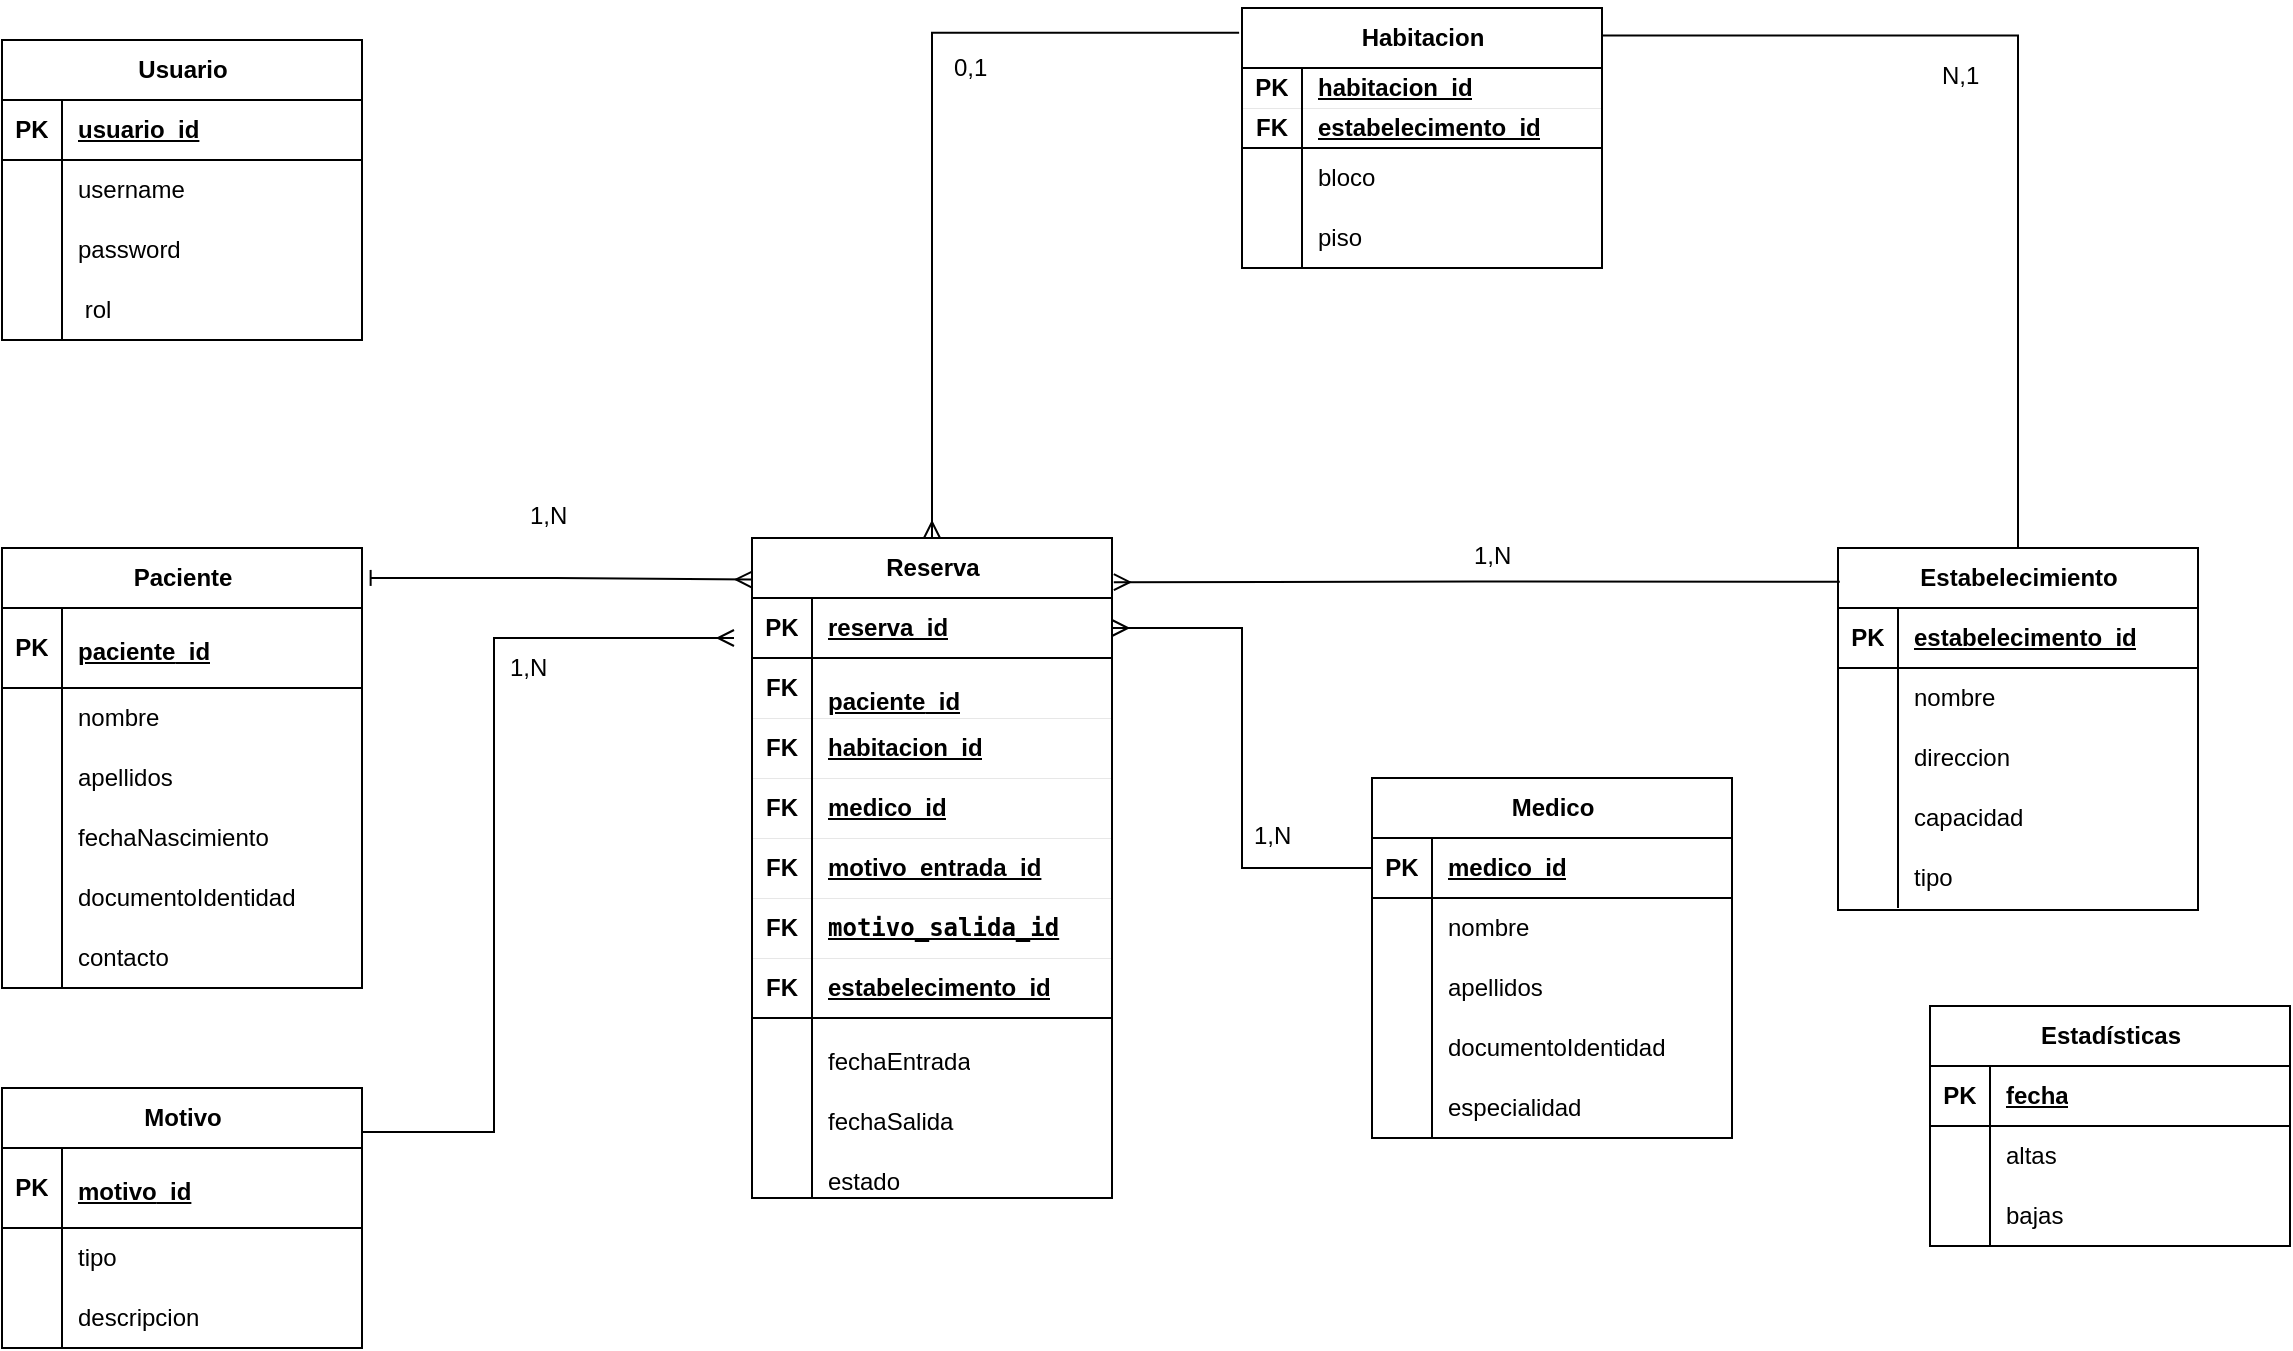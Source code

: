<mxfile version="27.0.1">
  <diagram name="Página-1" id="aZUBFfPT7s-NRO2NVilS">
    <mxGraphModel dx="1020" dy="522" grid="0" gridSize="10" guides="1" tooltips="1" connect="1" arrows="1" fold="1" page="1" pageScale="1" pageWidth="1654" pageHeight="1169" math="0" shadow="0">
      <root>
        <mxCell id="0" />
        <mxCell id="1" parent="0" />
        <mxCell id="MP7a48F4X6oU33VYazEc-1" value="Paciente" style="shape=table;startSize=30;container=1;collapsible=1;childLayout=tableLayout;fixedRows=1;rowLines=0;fontStyle=1;align=center;resizeLast=1;html=1;" parent="1" vertex="1">
          <mxGeometry x="90" y="500" width="180" height="220" as="geometry" />
        </mxCell>
        <mxCell id="MP7a48F4X6oU33VYazEc-2" value="" style="shape=tableRow;horizontal=0;startSize=0;swimlaneHead=0;swimlaneBody=0;fillColor=none;collapsible=0;dropTarget=0;points=[[0,0.5],[1,0.5]];portConstraint=eastwest;top=0;left=0;right=0;bottom=1;" parent="MP7a48F4X6oU33VYazEc-1" vertex="1">
          <mxGeometry y="30" width="180" height="40" as="geometry" />
        </mxCell>
        <mxCell id="MP7a48F4X6oU33VYazEc-3" value="PK" style="shape=partialRectangle;connectable=0;fillColor=none;top=0;left=0;bottom=0;right=0;fontStyle=1;overflow=hidden;whiteSpace=wrap;html=1;" parent="MP7a48F4X6oU33VYazEc-2" vertex="1">
          <mxGeometry width="30" height="40" as="geometry">
            <mxRectangle width="30" height="40" as="alternateBounds" />
          </mxGeometry>
        </mxCell>
        <mxCell id="MP7a48F4X6oU33VYazEc-4" value="&lt;p data-pm-slice=&quot;1 1 [&amp;quot;ordered_list&amp;quot;,{&amp;quot;spread&amp;quot;:false,&amp;quot;startingNumber&amp;quot;:2,&amp;quot;start&amp;quot;:2276,&amp;quot;end&amp;quot;:3010},&amp;quot;regular_list_item&amp;quot;,{&amp;quot;start&amp;quot;:2399,&amp;quot;end&amp;quot;:2668},&amp;quot;list&amp;quot;,{&amp;quot;spread&amp;quot;:false,&amp;quot;start&amp;quot;:2417,&amp;quot;end&amp;quot;:2668},&amp;quot;regular_list_item&amp;quot;,{&amp;quot;start&amp;quot;:2430,&amp;quot;end&amp;quot;:2458}]&quot;&gt;&lt;span style=&quot;text-align: center; text-wrap-mode: nowrap; background-color: transparent; color: light-dark(rgb(0, 0, 0), rgb(255, 255, 255));&quot;&gt;paciente&lt;/span&gt;_id&lt;/p&gt;" style="shape=partialRectangle;connectable=0;fillColor=none;top=0;left=0;bottom=0;right=0;align=left;spacingLeft=6;fontStyle=5;overflow=hidden;whiteSpace=wrap;html=1;strokeColor=inherit;" parent="MP7a48F4X6oU33VYazEc-2" vertex="1">
          <mxGeometry x="30" width="150" height="40" as="geometry">
            <mxRectangle width="150" height="40" as="alternateBounds" />
          </mxGeometry>
        </mxCell>
        <mxCell id="MP7a48F4X6oU33VYazEc-5" value="" style="shape=tableRow;horizontal=0;startSize=0;swimlaneHead=0;swimlaneBody=0;fillColor=none;collapsible=0;dropTarget=0;points=[[0,0.5],[1,0.5]];portConstraint=eastwest;top=0;left=0;right=0;bottom=0;" parent="MP7a48F4X6oU33VYazEc-1" vertex="1">
          <mxGeometry y="70" width="180" height="30" as="geometry" />
        </mxCell>
        <mxCell id="MP7a48F4X6oU33VYazEc-6" value="" style="shape=partialRectangle;connectable=0;fillColor=none;top=0;left=0;bottom=0;right=0;editable=1;overflow=hidden;whiteSpace=wrap;html=1;" parent="MP7a48F4X6oU33VYazEc-5" vertex="1">
          <mxGeometry width="30" height="30" as="geometry">
            <mxRectangle width="30" height="30" as="alternateBounds" />
          </mxGeometry>
        </mxCell>
        <mxCell id="MP7a48F4X6oU33VYazEc-7" value="nombre" style="shape=partialRectangle;connectable=0;fillColor=none;top=0;left=0;bottom=0;right=0;align=left;spacingLeft=6;overflow=hidden;whiteSpace=wrap;html=1;" parent="MP7a48F4X6oU33VYazEc-5" vertex="1">
          <mxGeometry x="30" width="150" height="30" as="geometry">
            <mxRectangle width="150" height="30" as="alternateBounds" />
          </mxGeometry>
        </mxCell>
        <mxCell id="MP7a48F4X6oU33VYazEc-8" value="" style="shape=tableRow;horizontal=0;startSize=0;swimlaneHead=0;swimlaneBody=0;fillColor=none;collapsible=0;dropTarget=0;points=[[0,0.5],[1,0.5]];portConstraint=eastwest;top=0;left=0;right=0;bottom=0;" parent="MP7a48F4X6oU33VYazEc-1" vertex="1">
          <mxGeometry y="100" width="180" height="30" as="geometry" />
        </mxCell>
        <mxCell id="MP7a48F4X6oU33VYazEc-9" value="" style="shape=partialRectangle;connectable=0;fillColor=none;top=0;left=0;bottom=0;right=0;editable=1;overflow=hidden;whiteSpace=wrap;html=1;" parent="MP7a48F4X6oU33VYazEc-8" vertex="1">
          <mxGeometry width="30" height="30" as="geometry">
            <mxRectangle width="30" height="30" as="alternateBounds" />
          </mxGeometry>
        </mxCell>
        <mxCell id="MP7a48F4X6oU33VYazEc-10" value="apellidos" style="shape=partialRectangle;connectable=0;fillColor=none;top=0;left=0;bottom=0;right=0;align=left;spacingLeft=6;overflow=hidden;whiteSpace=wrap;html=1;" parent="MP7a48F4X6oU33VYazEc-8" vertex="1">
          <mxGeometry x="30" width="150" height="30" as="geometry">
            <mxRectangle width="150" height="30" as="alternateBounds" />
          </mxGeometry>
        </mxCell>
        <mxCell id="MP7a48F4X6oU33VYazEc-11" value="" style="shape=tableRow;horizontal=0;startSize=0;swimlaneHead=0;swimlaneBody=0;fillColor=none;collapsible=0;dropTarget=0;points=[[0,0.5],[1,0.5]];portConstraint=eastwest;top=0;left=0;right=0;bottom=0;" parent="MP7a48F4X6oU33VYazEc-1" vertex="1">
          <mxGeometry y="130" width="180" height="30" as="geometry" />
        </mxCell>
        <mxCell id="MP7a48F4X6oU33VYazEc-12" value="" style="shape=partialRectangle;connectable=0;fillColor=none;top=0;left=0;bottom=0;right=0;editable=1;overflow=hidden;whiteSpace=wrap;html=1;" parent="MP7a48F4X6oU33VYazEc-11" vertex="1">
          <mxGeometry width="30" height="30" as="geometry">
            <mxRectangle width="30" height="30" as="alternateBounds" />
          </mxGeometry>
        </mxCell>
        <mxCell id="MP7a48F4X6oU33VYazEc-13" value="fechaNascimiento" style="shape=partialRectangle;connectable=0;fillColor=none;top=0;left=0;bottom=0;right=0;align=left;spacingLeft=6;overflow=hidden;whiteSpace=wrap;html=1;" parent="MP7a48F4X6oU33VYazEc-11" vertex="1">
          <mxGeometry x="30" width="150" height="30" as="geometry">
            <mxRectangle width="150" height="30" as="alternateBounds" />
          </mxGeometry>
        </mxCell>
        <mxCell id="3QpeZsuJWysEDV7Z2k0R-59" value="" style="shape=tableRow;horizontal=0;startSize=0;swimlaneHead=0;swimlaneBody=0;fillColor=none;collapsible=0;dropTarget=0;points=[[0,0.5],[1,0.5]];portConstraint=eastwest;top=0;left=0;right=0;bottom=0;" parent="MP7a48F4X6oU33VYazEc-1" vertex="1">
          <mxGeometry y="160" width="180" height="30" as="geometry" />
        </mxCell>
        <mxCell id="3QpeZsuJWysEDV7Z2k0R-60" value="" style="shape=partialRectangle;connectable=0;fillColor=none;top=0;left=0;bottom=0;right=0;editable=1;overflow=hidden;whiteSpace=wrap;html=1;" parent="3QpeZsuJWysEDV7Z2k0R-59" vertex="1">
          <mxGeometry width="30" height="30" as="geometry">
            <mxRectangle width="30" height="30" as="alternateBounds" />
          </mxGeometry>
        </mxCell>
        <mxCell id="3QpeZsuJWysEDV7Z2k0R-61" value="documentoIdentidad" style="shape=partialRectangle;connectable=0;fillColor=none;top=0;left=0;bottom=0;right=0;align=left;spacingLeft=6;overflow=hidden;whiteSpace=wrap;html=1;" parent="3QpeZsuJWysEDV7Z2k0R-59" vertex="1">
          <mxGeometry x="30" width="150" height="30" as="geometry">
            <mxRectangle width="150" height="30" as="alternateBounds" />
          </mxGeometry>
        </mxCell>
        <mxCell id="3QpeZsuJWysEDV7Z2k0R-62" value="" style="shape=tableRow;horizontal=0;startSize=0;swimlaneHead=0;swimlaneBody=0;fillColor=none;collapsible=0;dropTarget=0;points=[[0,0.5],[1,0.5]];portConstraint=eastwest;top=0;left=0;right=0;bottom=0;" parent="MP7a48F4X6oU33VYazEc-1" vertex="1">
          <mxGeometry y="190" width="180" height="30" as="geometry" />
        </mxCell>
        <mxCell id="3QpeZsuJWysEDV7Z2k0R-63" value="" style="shape=partialRectangle;connectable=0;fillColor=none;top=0;left=0;bottom=0;right=0;editable=1;overflow=hidden;whiteSpace=wrap;html=1;" parent="3QpeZsuJWysEDV7Z2k0R-62" vertex="1">
          <mxGeometry width="30" height="30" as="geometry">
            <mxRectangle width="30" height="30" as="alternateBounds" />
          </mxGeometry>
        </mxCell>
        <mxCell id="3QpeZsuJWysEDV7Z2k0R-64" value="contacto" style="shape=partialRectangle;connectable=0;fillColor=none;top=0;left=0;bottom=0;right=0;align=left;spacingLeft=6;overflow=hidden;whiteSpace=wrap;html=1;" parent="3QpeZsuJWysEDV7Z2k0R-62" vertex="1">
          <mxGeometry x="30" width="150" height="30" as="geometry">
            <mxRectangle width="150" height="30" as="alternateBounds" />
          </mxGeometry>
        </mxCell>
        <mxCell id="MP7a48F4X6oU33VYazEc-14" value="Estabelecimiento" style="shape=table;startSize=30;container=1;collapsible=1;childLayout=tableLayout;fixedRows=1;rowLines=0;fontStyle=1;align=center;resizeLast=1;html=1;" parent="1" vertex="1">
          <mxGeometry x="1008" y="500" width="180" height="181" as="geometry" />
        </mxCell>
        <mxCell id="MP7a48F4X6oU33VYazEc-15" value="" style="shape=tableRow;horizontal=0;startSize=0;swimlaneHead=0;swimlaneBody=0;fillColor=none;collapsible=0;dropTarget=0;points=[[0,0.5],[1,0.5]];portConstraint=eastwest;top=0;left=0;right=0;bottom=1;strokeColor=inherit;strokeWidth=1;" parent="MP7a48F4X6oU33VYazEc-14" vertex="1">
          <mxGeometry y="30" width="180" height="30" as="geometry" />
        </mxCell>
        <mxCell id="MP7a48F4X6oU33VYazEc-16" value="PK" style="shape=partialRectangle;connectable=0;fillColor=none;top=0;left=0;bottom=0;right=0;fontStyle=1;overflow=hidden;whiteSpace=wrap;html=1;" parent="MP7a48F4X6oU33VYazEc-15" vertex="1">
          <mxGeometry width="30" height="30" as="geometry">
            <mxRectangle width="30" height="30" as="alternateBounds" />
          </mxGeometry>
        </mxCell>
        <mxCell id="MP7a48F4X6oU33VYazEc-17" value="estabelecimento_id" style="shape=partialRectangle;connectable=0;fillColor=none;top=0;left=0;bottom=0;right=0;align=left;spacingLeft=6;fontStyle=5;overflow=hidden;whiteSpace=wrap;html=1;" parent="MP7a48F4X6oU33VYazEc-15" vertex="1">
          <mxGeometry x="30" width="150" height="30" as="geometry">
            <mxRectangle width="150" height="30" as="alternateBounds" />
          </mxGeometry>
        </mxCell>
        <mxCell id="MP7a48F4X6oU33VYazEc-18" value="" style="shape=tableRow;horizontal=0;startSize=0;swimlaneHead=0;swimlaneBody=0;fillColor=none;collapsible=0;dropTarget=0;points=[[0,0.5],[1,0.5]];portConstraint=eastwest;top=0;left=0;right=0;bottom=0;" parent="MP7a48F4X6oU33VYazEc-14" vertex="1">
          <mxGeometry y="60" width="180" height="30" as="geometry" />
        </mxCell>
        <mxCell id="MP7a48F4X6oU33VYazEc-19" value="" style="shape=partialRectangle;connectable=0;fillColor=none;top=0;left=0;bottom=0;right=0;editable=1;overflow=hidden;whiteSpace=wrap;html=1;" parent="MP7a48F4X6oU33VYazEc-18" vertex="1">
          <mxGeometry width="30" height="30" as="geometry">
            <mxRectangle width="30" height="30" as="alternateBounds" />
          </mxGeometry>
        </mxCell>
        <mxCell id="MP7a48F4X6oU33VYazEc-20" value="nombre" style="shape=partialRectangle;connectable=0;fillColor=none;top=0;left=0;bottom=0;right=0;align=left;spacingLeft=6;overflow=hidden;whiteSpace=wrap;html=1;" parent="MP7a48F4X6oU33VYazEc-18" vertex="1">
          <mxGeometry x="30" width="150" height="30" as="geometry">
            <mxRectangle width="150" height="30" as="alternateBounds" />
          </mxGeometry>
        </mxCell>
        <mxCell id="MP7a48F4X6oU33VYazEc-21" value="" style="shape=tableRow;horizontal=0;startSize=0;swimlaneHead=0;swimlaneBody=0;fillColor=none;collapsible=0;dropTarget=0;points=[[0,0.5],[1,0.5]];portConstraint=eastwest;top=0;left=0;right=0;bottom=0;" parent="MP7a48F4X6oU33VYazEc-14" vertex="1">
          <mxGeometry y="90" width="180" height="30" as="geometry" />
        </mxCell>
        <mxCell id="MP7a48F4X6oU33VYazEc-22" value="" style="shape=partialRectangle;connectable=0;fillColor=none;top=0;left=0;bottom=0;right=0;editable=1;overflow=hidden;whiteSpace=wrap;html=1;" parent="MP7a48F4X6oU33VYazEc-21" vertex="1">
          <mxGeometry width="30" height="30" as="geometry">
            <mxRectangle width="30" height="30" as="alternateBounds" />
          </mxGeometry>
        </mxCell>
        <mxCell id="MP7a48F4X6oU33VYazEc-23" value="direccion" style="shape=partialRectangle;connectable=0;fillColor=none;top=0;left=0;bottom=0;right=0;align=left;spacingLeft=6;overflow=hidden;whiteSpace=wrap;html=1;" parent="MP7a48F4X6oU33VYazEc-21" vertex="1">
          <mxGeometry x="30" width="150" height="30" as="geometry">
            <mxRectangle width="150" height="30" as="alternateBounds" />
          </mxGeometry>
        </mxCell>
        <mxCell id="MP7a48F4X6oU33VYazEc-24" value="" style="shape=tableRow;horizontal=0;startSize=0;swimlaneHead=0;swimlaneBody=0;fillColor=none;collapsible=0;dropTarget=0;points=[[0,0.5],[1,0.5]];portConstraint=eastwest;top=0;left=0;right=0;bottom=0;" parent="MP7a48F4X6oU33VYazEc-14" vertex="1">
          <mxGeometry y="120" width="180" height="30" as="geometry" />
        </mxCell>
        <mxCell id="MP7a48F4X6oU33VYazEc-25" value="" style="shape=partialRectangle;connectable=0;fillColor=none;top=0;left=0;bottom=0;right=0;editable=1;overflow=hidden;whiteSpace=wrap;html=1;" parent="MP7a48F4X6oU33VYazEc-24" vertex="1">
          <mxGeometry width="30" height="30" as="geometry">
            <mxRectangle width="30" height="30" as="alternateBounds" />
          </mxGeometry>
        </mxCell>
        <mxCell id="MP7a48F4X6oU33VYazEc-26" value="capacidad" style="shape=partialRectangle;connectable=0;fillColor=none;top=0;left=0;bottom=0;right=0;align=left;spacingLeft=6;overflow=hidden;whiteSpace=wrap;html=1;" parent="MP7a48F4X6oU33VYazEc-24" vertex="1">
          <mxGeometry x="30" width="150" height="30" as="geometry">
            <mxRectangle width="150" height="30" as="alternateBounds" />
          </mxGeometry>
        </mxCell>
        <mxCell id="3QpeZsuJWysEDV7Z2k0R-65" value="" style="shape=tableRow;horizontal=0;startSize=0;swimlaneHead=0;swimlaneBody=0;fillColor=none;collapsible=0;dropTarget=0;points=[[0,0.5],[1,0.5]];portConstraint=eastwest;top=0;left=0;right=0;bottom=0;" parent="MP7a48F4X6oU33VYazEc-14" vertex="1">
          <mxGeometry y="150" width="180" height="30" as="geometry" />
        </mxCell>
        <mxCell id="3QpeZsuJWysEDV7Z2k0R-66" value="" style="shape=partialRectangle;connectable=0;fillColor=none;top=0;left=0;bottom=0;right=0;editable=1;overflow=hidden;whiteSpace=wrap;html=1;" parent="3QpeZsuJWysEDV7Z2k0R-65" vertex="1">
          <mxGeometry width="30" height="30" as="geometry">
            <mxRectangle width="30" height="30" as="alternateBounds" />
          </mxGeometry>
        </mxCell>
        <mxCell id="3QpeZsuJWysEDV7Z2k0R-67" value="tipo" style="shape=partialRectangle;connectable=0;fillColor=none;top=0;left=0;bottom=0;right=0;align=left;spacingLeft=6;overflow=hidden;whiteSpace=wrap;html=1;" parent="3QpeZsuJWysEDV7Z2k0R-65" vertex="1">
          <mxGeometry x="30" width="150" height="30" as="geometry">
            <mxRectangle width="150" height="30" as="alternateBounds" />
          </mxGeometry>
        </mxCell>
        <mxCell id="3QpeZsuJWysEDV7Z2k0R-1" value="&lt;p data-pm-slice=&quot;1 1 [&amp;quot;ordered_list&amp;quot;,{&amp;quot;spread&amp;quot;:false,&amp;quot;startingNumber&amp;quot;:2,&amp;quot;start&amp;quot;:914,&amp;quot;end&amp;quot;:1648},&amp;quot;regular_list_item&amp;quot;,{&amp;quot;start&amp;quot;:1037,&amp;quot;end&amp;quot;:1306}]&quot;&gt;Reserva&lt;/p&gt;" style="shape=table;startSize=30;container=1;collapsible=1;childLayout=tableLayout;fixedRows=1;rowLines=0;fontStyle=1;align=center;resizeLast=1;html=1;strokeColor=default;" parent="1" vertex="1">
          <mxGeometry x="465" y="495" width="180" height="330" as="geometry" />
        </mxCell>
        <mxCell id="3QpeZsuJWysEDV7Z2k0R-74" value="" style="shape=tableRow;horizontal=0;startSize=0;swimlaneHead=0;swimlaneBody=0;fillColor=none;collapsible=0;dropTarget=0;points=[[0,0.5],[1,0.5]];portConstraint=eastwest;top=0;left=0;right=0;bottom=1;" parent="3QpeZsuJWysEDV7Z2k0R-1" vertex="1">
          <mxGeometry y="30" width="180" height="30" as="geometry" />
        </mxCell>
        <mxCell id="3QpeZsuJWysEDV7Z2k0R-75" value="PK" style="shape=partialRectangle;connectable=0;fillColor=none;top=0;left=0;bottom=0;right=0;fontStyle=1;overflow=hidden;whiteSpace=wrap;html=1;" parent="3QpeZsuJWysEDV7Z2k0R-74" vertex="1">
          <mxGeometry width="30" height="30" as="geometry">
            <mxRectangle width="30" height="30" as="alternateBounds" />
          </mxGeometry>
        </mxCell>
        <mxCell id="3QpeZsuJWysEDV7Z2k0R-76" value="reserva_id" style="shape=partialRectangle;connectable=0;fillColor=none;top=0;left=0;bottom=0;right=0;align=left;spacingLeft=6;fontStyle=5;overflow=hidden;whiteSpace=wrap;html=1;strokeColor=default;" parent="3QpeZsuJWysEDV7Z2k0R-74" vertex="1">
          <mxGeometry x="30" width="150" height="30" as="geometry">
            <mxRectangle width="150" height="30" as="alternateBounds" />
          </mxGeometry>
        </mxCell>
        <mxCell id="3QpeZsuJWysEDV7Z2k0R-77" value="" style="shape=tableRow;horizontal=0;startSize=0;swimlaneHead=0;swimlaneBody=0;fillColor=none;collapsible=0;dropTarget=0;points=[[0,0.5],[1,0.5]];portConstraint=eastwest;top=0;left=0;right=0;bottom=1;strokeColor=inherit;strokeWidth=0;" parent="3QpeZsuJWysEDV7Z2k0R-1" vertex="1">
          <mxGeometry y="60" width="180" height="30" as="geometry" />
        </mxCell>
        <mxCell id="3QpeZsuJWysEDV7Z2k0R-78" value="FK" style="shape=partialRectangle;connectable=0;fillColor=none;top=0;left=0;bottom=0;right=0;fontStyle=1;overflow=hidden;whiteSpace=wrap;html=1;" parent="3QpeZsuJWysEDV7Z2k0R-77" vertex="1">
          <mxGeometry width="30" height="30" as="geometry">
            <mxRectangle width="30" height="30" as="alternateBounds" />
          </mxGeometry>
        </mxCell>
        <mxCell id="3QpeZsuJWysEDV7Z2k0R-79" value="&lt;p data-pm-slice=&quot;1 1 [&amp;quot;ordered_list&amp;quot;,{&amp;quot;spread&amp;quot;:false,&amp;quot;startingNumber&amp;quot;:2,&amp;quot;start&amp;quot;:2276,&amp;quot;end&amp;quot;:3010},&amp;quot;regular_list_item&amp;quot;,{&amp;quot;start&amp;quot;:2399,&amp;quot;end&amp;quot;:2668},&amp;quot;list&amp;quot;,{&amp;quot;spread&amp;quot;:false,&amp;quot;start&amp;quot;:2417,&amp;quot;end&amp;quot;:2668},&amp;quot;regular_list_item&amp;quot;,{&amp;quot;start&amp;quot;:2430,&amp;quot;end&amp;quot;:2458}]&quot;&gt;&lt;span style=&quot;color: light-dark(rgb(0, 0, 0), rgb(255, 255, 255)); text-wrap-mode: nowrap; background-color: transparent; text-align: center;&quot;&gt;paciente&lt;/span&gt;_id&lt;/p&gt;" style="shape=partialRectangle;connectable=0;fillColor=none;top=0;left=0;bottom=0;right=0;align=left;spacingLeft=6;fontStyle=5;overflow=hidden;whiteSpace=wrap;html=1;strokeColor=inherit;" parent="3QpeZsuJWysEDV7Z2k0R-77" vertex="1">
          <mxGeometry x="30" width="150" height="30" as="geometry">
            <mxRectangle width="150" height="30" as="alternateBounds" />
          </mxGeometry>
        </mxCell>
        <mxCell id="3QpeZsuJWysEDV7Z2k0R-96" value="" style="shape=tableRow;horizontal=0;startSize=0;swimlaneHead=0;swimlaneBody=0;fillColor=none;collapsible=0;dropTarget=0;points=[[0,0.5],[1,0.5]];portConstraint=eastwest;top=0;left=0;right=0;bottom=1;strokeColor=inherit;strokeWidth=0;" parent="3QpeZsuJWysEDV7Z2k0R-1" vertex="1">
          <mxGeometry y="90" width="180" height="30" as="geometry" />
        </mxCell>
        <mxCell id="3QpeZsuJWysEDV7Z2k0R-97" value="FK" style="shape=partialRectangle;connectable=0;fillColor=none;top=0;left=0;bottom=0;right=0;fontStyle=1;overflow=hidden;whiteSpace=wrap;html=1;" parent="3QpeZsuJWysEDV7Z2k0R-96" vertex="1">
          <mxGeometry width="30" height="30" as="geometry">
            <mxRectangle width="30" height="30" as="alternateBounds" />
          </mxGeometry>
        </mxCell>
        <mxCell id="3QpeZsuJWysEDV7Z2k0R-98" value="habitacion_id" style="shape=partialRectangle;connectable=0;fillColor=none;top=0;left=0;bottom=0;right=0;align=left;spacingLeft=6;fontStyle=5;overflow=hidden;whiteSpace=wrap;html=1;strokeColor=inherit;" parent="3QpeZsuJWysEDV7Z2k0R-96" vertex="1">
          <mxGeometry x="30" width="150" height="30" as="geometry">
            <mxRectangle width="150" height="30" as="alternateBounds" />
          </mxGeometry>
        </mxCell>
        <mxCell id="3QpeZsuJWysEDV7Z2k0R-2" value="" style="shape=tableRow;horizontal=0;startSize=0;swimlaneHead=0;swimlaneBody=0;fillColor=none;collapsible=0;dropTarget=0;points=[[0,0.5],[1,0.5]];portConstraint=eastwest;top=0;left=0;right=0;bottom=1;strokeColor=inherit;strokeWidth=0;" parent="3QpeZsuJWysEDV7Z2k0R-1" vertex="1">
          <mxGeometry y="120" width="180" height="30" as="geometry" />
        </mxCell>
        <mxCell id="3QpeZsuJWysEDV7Z2k0R-3" value="FK" style="shape=partialRectangle;connectable=0;fillColor=none;top=0;left=0;bottom=0;right=0;fontStyle=1;overflow=hidden;whiteSpace=wrap;html=1;" parent="3QpeZsuJWysEDV7Z2k0R-2" vertex="1">
          <mxGeometry width="30" height="30" as="geometry">
            <mxRectangle width="30" height="30" as="alternateBounds" />
          </mxGeometry>
        </mxCell>
        <mxCell id="3QpeZsuJWysEDV7Z2k0R-4" value="medico_id" style="shape=partialRectangle;connectable=0;fillColor=none;top=0;left=0;bottom=0;right=0;align=left;spacingLeft=6;fontStyle=5;overflow=hidden;whiteSpace=wrap;html=1;strokeColor=inherit;strokeWidth=0;" parent="3QpeZsuJWysEDV7Z2k0R-2" vertex="1">
          <mxGeometry x="30" width="150" height="30" as="geometry">
            <mxRectangle width="150" height="30" as="alternateBounds" />
          </mxGeometry>
        </mxCell>
        <mxCell id="d3j4yFTPtektUiLk6Ovf-96" value="" style="shape=tableRow;horizontal=0;startSize=0;swimlaneHead=0;swimlaneBody=0;fillColor=none;collapsible=0;dropTarget=0;points=[[0,0.5],[1,0.5]];portConstraint=eastwest;top=0;left=0;right=0;bottom=1;strokeColor=inherit;strokeWidth=0;" vertex="1" parent="3QpeZsuJWysEDV7Z2k0R-1">
          <mxGeometry y="150" width="180" height="30" as="geometry" />
        </mxCell>
        <mxCell id="d3j4yFTPtektUiLk6Ovf-97" value="FK" style="shape=partialRectangle;connectable=0;fillColor=none;top=0;left=0;bottom=0;right=0;fontStyle=1;overflow=hidden;whiteSpace=wrap;html=1;" vertex="1" parent="d3j4yFTPtektUiLk6Ovf-96">
          <mxGeometry width="30" height="30" as="geometry">
            <mxRectangle width="30" height="30" as="alternateBounds" />
          </mxGeometry>
        </mxCell>
        <mxCell id="d3j4yFTPtektUiLk6Ovf-98" value="motivo_entrada_id" style="shape=partialRectangle;connectable=0;fillColor=none;top=0;left=0;bottom=0;right=0;align=left;spacingLeft=6;fontStyle=5;overflow=hidden;whiteSpace=wrap;html=1;strokeColor=inherit;strokeWidth=0;" vertex="1" parent="d3j4yFTPtektUiLk6Ovf-96">
          <mxGeometry x="30" width="150" height="30" as="geometry">
            <mxRectangle width="150" height="30" as="alternateBounds" />
          </mxGeometry>
        </mxCell>
        <mxCell id="d3j4yFTPtektUiLk6Ovf-73" value="" style="shape=tableRow;horizontal=0;startSize=0;swimlaneHead=0;swimlaneBody=0;fillColor=none;collapsible=0;dropTarget=0;points=[[0,0.5],[1,0.5]];portConstraint=eastwest;top=0;left=0;right=0;bottom=1;strokeColor=inherit;strokeWidth=0;" vertex="1" parent="3QpeZsuJWysEDV7Z2k0R-1">
          <mxGeometry y="180" width="180" height="30" as="geometry" />
        </mxCell>
        <mxCell id="d3j4yFTPtektUiLk6Ovf-74" value="FK" style="shape=partialRectangle;connectable=0;fillColor=none;top=0;left=0;bottom=0;right=0;fontStyle=1;overflow=hidden;whiteSpace=wrap;html=1;" vertex="1" parent="d3j4yFTPtektUiLk6Ovf-73">
          <mxGeometry width="30" height="30" as="geometry">
            <mxRectangle width="30" height="30" as="alternateBounds" />
          </mxGeometry>
        </mxCell>
        <mxCell id="d3j4yFTPtektUiLk6Ovf-75" value="&lt;code data-end=&quot;987&quot; data-start=&quot;969&quot;&gt;motivo_salida_id&lt;/code&gt;" style="shape=partialRectangle;connectable=0;fillColor=none;top=0;left=0;bottom=0;right=0;align=left;spacingLeft=6;fontStyle=5;overflow=hidden;whiteSpace=wrap;html=1;strokeColor=inherit;strokeWidth=0;" vertex="1" parent="d3j4yFTPtektUiLk6Ovf-73">
          <mxGeometry x="30" width="150" height="30" as="geometry">
            <mxRectangle width="150" height="30" as="alternateBounds" />
          </mxGeometry>
        </mxCell>
        <mxCell id="d3j4yFTPtektUiLk6Ovf-45" value="" style="shape=tableRow;horizontal=0;startSize=0;swimlaneHead=0;swimlaneBody=0;fillColor=none;collapsible=0;dropTarget=0;points=[[0,0.5],[1,0.5]];portConstraint=eastwest;top=0;left=0;right=0;bottom=1;" vertex="1" parent="3QpeZsuJWysEDV7Z2k0R-1">
          <mxGeometry y="210" width="180" height="30" as="geometry" />
        </mxCell>
        <mxCell id="d3j4yFTPtektUiLk6Ovf-46" value="FK" style="shape=partialRectangle;connectable=0;fillColor=none;top=0;left=0;bottom=0;right=0;fontStyle=1;overflow=hidden;whiteSpace=wrap;html=1;" vertex="1" parent="d3j4yFTPtektUiLk6Ovf-45">
          <mxGeometry width="30" height="30" as="geometry">
            <mxRectangle width="30" height="30" as="alternateBounds" />
          </mxGeometry>
        </mxCell>
        <mxCell id="d3j4yFTPtektUiLk6Ovf-47" value="estabelecimento_id" style="shape=partialRectangle;connectable=0;fillColor=none;top=0;left=0;bottom=0;right=0;align=left;spacingLeft=6;fontStyle=5;overflow=hidden;whiteSpace=wrap;html=1;strokeColor=inherit;strokeWidth=0;" vertex="1" parent="d3j4yFTPtektUiLk6Ovf-45">
          <mxGeometry x="30" width="150" height="30" as="geometry">
            <mxRectangle width="150" height="30" as="alternateBounds" />
          </mxGeometry>
        </mxCell>
        <mxCell id="3QpeZsuJWysEDV7Z2k0R-5" value="" style="shape=tableRow;horizontal=0;startSize=0;swimlaneHead=0;swimlaneBody=0;fillColor=none;collapsible=0;dropTarget=0;points=[[0,0.5],[1,0.5]];portConstraint=eastwest;top=0;left=0;right=0;bottom=0;" parent="3QpeZsuJWysEDV7Z2k0R-1" vertex="1">
          <mxGeometry y="240" width="180" height="30" as="geometry" />
        </mxCell>
        <mxCell id="3QpeZsuJWysEDV7Z2k0R-6" value="&#xa;&lt;p data-pm-slice=&quot;1 1 [&amp;quot;ordered_list&amp;quot;,{&amp;quot;spread&amp;quot;:false,&amp;quot;startingNumber&amp;quot;:2,&amp;quot;start&amp;quot;:2276,&amp;quot;end&amp;quot;:3010},&amp;quot;regular_list_item&amp;quot;,{&amp;quot;start&amp;quot;:2399,&amp;quot;end&amp;quot;:2668},&amp;quot;list&amp;quot;,{&amp;quot;spread&amp;quot;:false,&amp;quot;start&amp;quot;:2417,&amp;quot;end&amp;quot;:2668},&amp;quot;regular_list_item&amp;quot;,{&amp;quot;start&amp;quot;:2510,&amp;quot;end&amp;quot;:2524}]&quot;&gt;&lt;span&gt;fechaEntrada&lt;/span&gt;&lt;/p&gt;&#xa;&#xa;" style="shape=partialRectangle;connectable=0;fillColor=none;top=0;left=0;bottom=0;right=0;editable=1;overflow=hidden;whiteSpace=wrap;html=1;" parent="3QpeZsuJWysEDV7Z2k0R-5" vertex="1">
          <mxGeometry width="30" height="30" as="geometry">
            <mxRectangle width="30" height="30" as="alternateBounds" />
          </mxGeometry>
        </mxCell>
        <mxCell id="3QpeZsuJWysEDV7Z2k0R-7" value="&lt;p data-pm-slice=&quot;1 1 [&amp;quot;ordered_list&amp;quot;,{&amp;quot;spread&amp;quot;:false,&amp;quot;startingNumber&amp;quot;:2,&amp;quot;start&amp;quot;:2276,&amp;quot;end&amp;quot;:3010},&amp;quot;regular_list_item&amp;quot;,{&amp;quot;start&amp;quot;:2399,&amp;quot;end&amp;quot;:2668},&amp;quot;list&amp;quot;,{&amp;quot;spread&amp;quot;:false,&amp;quot;start&amp;quot;:2417,&amp;quot;end&amp;quot;:2668},&amp;quot;regular_list_item&amp;quot;,{&amp;quot;start&amp;quot;:2510,&amp;quot;end&amp;quot;:2524}]&quot;&gt;fechaEntrada&lt;/p&gt;" style="shape=partialRectangle;connectable=0;fillColor=none;top=0;left=0;bottom=0;right=0;align=left;spacingLeft=6;overflow=hidden;whiteSpace=wrap;html=1;" parent="3QpeZsuJWysEDV7Z2k0R-5" vertex="1">
          <mxGeometry x="30" width="150" height="30" as="geometry">
            <mxRectangle width="150" height="30" as="alternateBounds" />
          </mxGeometry>
        </mxCell>
        <mxCell id="3QpeZsuJWysEDV7Z2k0R-8" value="" style="shape=tableRow;horizontal=0;startSize=0;swimlaneHead=0;swimlaneBody=0;fillColor=none;collapsible=0;dropTarget=0;points=[[0,0.5],[1,0.5]];portConstraint=eastwest;top=0;left=0;right=0;bottom=0;" parent="3QpeZsuJWysEDV7Z2k0R-1" vertex="1">
          <mxGeometry y="270" width="180" height="30" as="geometry" />
        </mxCell>
        <mxCell id="3QpeZsuJWysEDV7Z2k0R-9" value="" style="shape=partialRectangle;connectable=0;fillColor=none;top=0;left=0;bottom=0;right=0;editable=1;overflow=hidden;whiteSpace=wrap;html=1;" parent="3QpeZsuJWysEDV7Z2k0R-8" vertex="1">
          <mxGeometry width="30" height="30" as="geometry">
            <mxRectangle width="30" height="30" as="alternateBounds" />
          </mxGeometry>
        </mxCell>
        <mxCell id="3QpeZsuJWysEDV7Z2k0R-10" value="&lt;p data-pm-slice=&quot;1 1 [&amp;quot;ordered_list&amp;quot;,{&amp;quot;spread&amp;quot;:false,&amp;quot;startingNumber&amp;quot;:2,&amp;quot;start&amp;quot;:2276,&amp;quot;end&amp;quot;:3010},&amp;quot;regular_list_item&amp;quot;,{&amp;quot;start&amp;quot;:2399,&amp;quot;end&amp;quot;:2668},&amp;quot;list&amp;quot;,{&amp;quot;spread&amp;quot;:false,&amp;quot;start&amp;quot;:2417,&amp;quot;end&amp;quot;:2668},&amp;quot;regular_list_item&amp;quot;,{&amp;quot;start&amp;quot;:2528,&amp;quot;end&amp;quot;:2541}]&quot;&gt;fechaSalida&lt;/p&gt;" style="shape=partialRectangle;connectable=0;fillColor=none;top=0;left=0;bottom=0;right=0;align=left;spacingLeft=6;overflow=hidden;whiteSpace=wrap;html=1;" parent="3QpeZsuJWysEDV7Z2k0R-8" vertex="1">
          <mxGeometry x="30" width="150" height="30" as="geometry">
            <mxRectangle width="150" height="30" as="alternateBounds" />
          </mxGeometry>
        </mxCell>
        <mxCell id="3QpeZsuJWysEDV7Z2k0R-11" value="" style="shape=tableRow;horizontal=0;startSize=0;swimlaneHead=0;swimlaneBody=0;fillColor=none;collapsible=0;dropTarget=0;points=[[0,0.5],[1,0.5]];portConstraint=eastwest;top=0;left=0;right=0;bottom=0;" parent="3QpeZsuJWysEDV7Z2k0R-1" vertex="1">
          <mxGeometry y="300" width="180" height="30" as="geometry" />
        </mxCell>
        <mxCell id="3QpeZsuJWysEDV7Z2k0R-12" value="" style="shape=partialRectangle;connectable=0;fillColor=none;top=0;left=0;bottom=0;right=0;editable=1;overflow=hidden;whiteSpace=wrap;html=1;" parent="3QpeZsuJWysEDV7Z2k0R-11" vertex="1">
          <mxGeometry width="30" height="30" as="geometry">
            <mxRectangle width="30" height="30" as="alternateBounds" />
          </mxGeometry>
        </mxCell>
        <mxCell id="3QpeZsuJWysEDV7Z2k0R-13" value="&lt;p data-pm-slice=&quot;1 1 [&amp;quot;ordered_list&amp;quot;,{&amp;quot;spread&amp;quot;:false,&amp;quot;startingNumber&amp;quot;:2,&amp;quot;start&amp;quot;:2276,&amp;quot;end&amp;quot;:3010},&amp;quot;regular_list_item&amp;quot;,{&amp;quot;start&amp;quot;:2399,&amp;quot;end&amp;quot;:2668},&amp;quot;list&amp;quot;,{&amp;quot;spread&amp;quot;:false,&amp;quot;start&amp;quot;:2417,&amp;quot;end&amp;quot;:2668},&amp;quot;regular_list_item&amp;quot;,{&amp;quot;start&amp;quot;:2628,&amp;quot;end&amp;quot;:2668}]&quot;&gt;estado&lt;/p&gt;" style="shape=partialRectangle;connectable=0;fillColor=none;top=0;left=0;bottom=0;right=0;align=left;spacingLeft=6;overflow=hidden;whiteSpace=wrap;html=1;" parent="3QpeZsuJWysEDV7Z2k0R-11" vertex="1">
          <mxGeometry x="30" width="150" height="30" as="geometry">
            <mxRectangle width="150" height="30" as="alternateBounds" />
          </mxGeometry>
        </mxCell>
        <mxCell id="3QpeZsuJWysEDV7Z2k0R-14" value="&lt;p data-pm-slice=&quot;1 1 [&amp;quot;ordered_list&amp;quot;,{&amp;quot;spread&amp;quot;:false,&amp;quot;startingNumber&amp;quot;:2,&amp;quot;start&amp;quot;:914,&amp;quot;end&amp;quot;:1648},&amp;quot;regular_list_item&amp;quot;,{&amp;quot;start&amp;quot;:1307,&amp;quot;end&amp;quot;:1387}]&quot;&gt;Habitacion&lt;/p&gt;" style="shape=table;startSize=30;container=1;collapsible=1;childLayout=tableLayout;fixedRows=1;rowLines=0;fontStyle=1;align=center;resizeLast=1;html=1;" parent="1" vertex="1">
          <mxGeometry x="710" y="230" width="180" height="130" as="geometry" />
        </mxCell>
        <mxCell id="3QpeZsuJWysEDV7Z2k0R-15" value="" style="shape=tableRow;horizontal=0;startSize=0;swimlaneHead=0;swimlaneBody=0;fillColor=none;collapsible=0;dropTarget=0;points=[[0,0.5],[1,0.5]];portConstraint=eastwest;top=0;left=0;right=0;bottom=1;strokeWidth=0;" parent="3QpeZsuJWysEDV7Z2k0R-14" vertex="1">
          <mxGeometry y="30" width="180" height="20" as="geometry" />
        </mxCell>
        <mxCell id="3QpeZsuJWysEDV7Z2k0R-16" value="PK" style="shape=partialRectangle;connectable=0;fillColor=none;top=0;left=0;bottom=0;right=0;fontStyle=1;overflow=hidden;whiteSpace=wrap;html=1;" parent="3QpeZsuJWysEDV7Z2k0R-15" vertex="1">
          <mxGeometry width="30" height="20" as="geometry">
            <mxRectangle width="30" height="20" as="alternateBounds" />
          </mxGeometry>
        </mxCell>
        <mxCell id="3QpeZsuJWysEDV7Z2k0R-17" value="habitacion_id" style="shape=partialRectangle;connectable=0;fillColor=none;top=0;left=0;bottom=0;right=0;align=left;spacingLeft=6;fontStyle=5;overflow=hidden;whiteSpace=wrap;html=1;" parent="3QpeZsuJWysEDV7Z2k0R-15" vertex="1">
          <mxGeometry x="30" width="150" height="20" as="geometry">
            <mxRectangle width="150" height="20" as="alternateBounds" />
          </mxGeometry>
        </mxCell>
        <mxCell id="d3j4yFTPtektUiLk6Ovf-105" value="" style="shape=tableRow;horizontal=0;startSize=0;swimlaneHead=0;swimlaneBody=0;fillColor=none;collapsible=0;dropTarget=0;points=[[0,0.5],[1,0.5]];portConstraint=eastwest;top=0;left=0;right=0;bottom=1;" vertex="1" parent="3QpeZsuJWysEDV7Z2k0R-14">
          <mxGeometry y="50" width="180" height="20" as="geometry" />
        </mxCell>
        <mxCell id="d3j4yFTPtektUiLk6Ovf-106" value="FK" style="shape=partialRectangle;connectable=0;fillColor=none;top=0;left=0;bottom=0;right=0;fontStyle=1;overflow=hidden;whiteSpace=wrap;html=1;" vertex="1" parent="d3j4yFTPtektUiLk6Ovf-105">
          <mxGeometry width="30" height="20" as="geometry">
            <mxRectangle width="30" height="20" as="alternateBounds" />
          </mxGeometry>
        </mxCell>
        <mxCell id="d3j4yFTPtektUiLk6Ovf-107" value="estabelecimento_id" style="shape=partialRectangle;connectable=0;fillColor=none;top=0;left=0;bottom=0;right=0;align=left;spacingLeft=6;fontStyle=5;overflow=hidden;whiteSpace=wrap;html=1;" vertex="1" parent="d3j4yFTPtektUiLk6Ovf-105">
          <mxGeometry x="30" width="150" height="20" as="geometry">
            <mxRectangle width="150" height="20" as="alternateBounds" />
          </mxGeometry>
        </mxCell>
        <mxCell id="3QpeZsuJWysEDV7Z2k0R-18" value="" style="shape=tableRow;horizontal=0;startSize=0;swimlaneHead=0;swimlaneBody=0;fillColor=none;collapsible=0;dropTarget=0;points=[[0,0.5],[1,0.5]];portConstraint=eastwest;top=0;left=0;right=0;bottom=0;" parent="3QpeZsuJWysEDV7Z2k0R-14" vertex="1">
          <mxGeometry y="70" width="180" height="30" as="geometry" />
        </mxCell>
        <mxCell id="3QpeZsuJWysEDV7Z2k0R-19" value="" style="shape=partialRectangle;connectable=0;fillColor=none;top=0;left=0;bottom=0;right=0;editable=1;overflow=hidden;whiteSpace=wrap;html=1;" parent="3QpeZsuJWysEDV7Z2k0R-18" vertex="1">
          <mxGeometry width="30" height="30" as="geometry">
            <mxRectangle width="30" height="30" as="alternateBounds" />
          </mxGeometry>
        </mxCell>
        <mxCell id="3QpeZsuJWysEDV7Z2k0R-20" value="bloco" style="shape=partialRectangle;connectable=0;fillColor=none;top=0;left=0;bottom=0;right=0;align=left;spacingLeft=6;overflow=hidden;whiteSpace=wrap;html=1;" parent="3QpeZsuJWysEDV7Z2k0R-18" vertex="1">
          <mxGeometry x="30" width="150" height="30" as="geometry">
            <mxRectangle width="150" height="30" as="alternateBounds" />
          </mxGeometry>
        </mxCell>
        <mxCell id="3QpeZsuJWysEDV7Z2k0R-21" value="" style="shape=tableRow;horizontal=0;startSize=0;swimlaneHead=0;swimlaneBody=0;fillColor=none;collapsible=0;dropTarget=0;points=[[0,0.5],[1,0.5]];portConstraint=eastwest;top=0;left=0;right=0;bottom=0;" parent="3QpeZsuJWysEDV7Z2k0R-14" vertex="1">
          <mxGeometry y="100" width="180" height="30" as="geometry" />
        </mxCell>
        <mxCell id="3QpeZsuJWysEDV7Z2k0R-22" value="" style="shape=partialRectangle;connectable=0;fillColor=none;top=0;left=0;bottom=0;right=0;editable=1;overflow=hidden;whiteSpace=wrap;html=1;" parent="3QpeZsuJWysEDV7Z2k0R-21" vertex="1">
          <mxGeometry width="30" height="30" as="geometry">
            <mxRectangle width="30" height="30" as="alternateBounds" />
          </mxGeometry>
        </mxCell>
        <mxCell id="3QpeZsuJWysEDV7Z2k0R-23" value="piso" style="shape=partialRectangle;connectable=0;fillColor=none;top=0;left=0;bottom=0;right=0;align=left;spacingLeft=6;overflow=hidden;whiteSpace=wrap;html=1;" parent="3QpeZsuJWysEDV7Z2k0R-21" vertex="1">
          <mxGeometry x="30" width="150" height="30" as="geometry">
            <mxRectangle width="150" height="30" as="alternateBounds" />
          </mxGeometry>
        </mxCell>
        <mxCell id="d3j4yFTPtektUiLk6Ovf-103" style="edgeStyle=orthogonalEdgeStyle;rounded=0;orthogonalLoop=1;jettySize=auto;html=1;exitX=0;exitY=0.25;exitDx=0;exitDy=0;entryX=1;entryY=0.5;entryDx=0;entryDy=0;endArrow=ERmany;endFill=0;" edge="1" parent="1" source="3QpeZsuJWysEDV7Z2k0R-27" target="3QpeZsuJWysEDV7Z2k0R-74">
          <mxGeometry relative="1" as="geometry" />
        </mxCell>
        <mxCell id="3QpeZsuJWysEDV7Z2k0R-27" value="&lt;p data-pm-slice=&quot;1 1 [&amp;quot;ordered_list&amp;quot;,{&amp;quot;spread&amp;quot;:false,&amp;quot;startingNumber&amp;quot;:2,&amp;quot;start&amp;quot;:914,&amp;quot;end&amp;quot;:1648},&amp;quot;regular_list_item&amp;quot;,{&amp;quot;start&amp;quot;:1388,&amp;quot;end&amp;quot;:1496}]&quot;&gt;Medico&lt;/p&gt;" style="shape=table;startSize=30;container=1;collapsible=1;childLayout=tableLayout;fixedRows=1;rowLines=0;fontStyle=1;align=center;resizeLast=1;html=1;" parent="1" vertex="1">
          <mxGeometry x="775" y="615" width="180" height="180" as="geometry" />
        </mxCell>
        <mxCell id="3QpeZsuJWysEDV7Z2k0R-28" value="" style="shape=tableRow;horizontal=0;startSize=0;swimlaneHead=0;swimlaneBody=0;fillColor=none;collapsible=0;dropTarget=0;points=[[0,0.5],[1,0.5]];portConstraint=eastwest;top=0;left=0;right=0;bottom=1;" parent="3QpeZsuJWysEDV7Z2k0R-27" vertex="1">
          <mxGeometry y="30" width="180" height="30" as="geometry" />
        </mxCell>
        <mxCell id="3QpeZsuJWysEDV7Z2k0R-29" value="PK" style="shape=partialRectangle;connectable=0;fillColor=none;top=0;left=0;bottom=0;right=0;fontStyle=1;overflow=hidden;whiteSpace=wrap;html=1;" parent="3QpeZsuJWysEDV7Z2k0R-28" vertex="1">
          <mxGeometry width="30" height="30" as="geometry">
            <mxRectangle width="30" height="30" as="alternateBounds" />
          </mxGeometry>
        </mxCell>
        <mxCell id="3QpeZsuJWysEDV7Z2k0R-30" value="medico_id" style="shape=partialRectangle;connectable=0;fillColor=none;top=0;left=0;bottom=0;right=0;align=left;spacingLeft=6;fontStyle=5;overflow=hidden;whiteSpace=wrap;html=1;" parent="3QpeZsuJWysEDV7Z2k0R-28" vertex="1">
          <mxGeometry x="30" width="150" height="30" as="geometry">
            <mxRectangle width="150" height="30" as="alternateBounds" />
          </mxGeometry>
        </mxCell>
        <mxCell id="3QpeZsuJWysEDV7Z2k0R-31" value="" style="shape=tableRow;horizontal=0;startSize=0;swimlaneHead=0;swimlaneBody=0;fillColor=none;collapsible=0;dropTarget=0;points=[[0,0.5],[1,0.5]];portConstraint=eastwest;top=0;left=0;right=0;bottom=0;" parent="3QpeZsuJWysEDV7Z2k0R-27" vertex="1">
          <mxGeometry y="60" width="180" height="30" as="geometry" />
        </mxCell>
        <mxCell id="3QpeZsuJWysEDV7Z2k0R-32" value="" style="shape=partialRectangle;connectable=0;fillColor=none;top=0;left=0;bottom=0;right=0;editable=1;overflow=hidden;whiteSpace=wrap;html=1;" parent="3QpeZsuJWysEDV7Z2k0R-31" vertex="1">
          <mxGeometry width="30" height="30" as="geometry">
            <mxRectangle width="30" height="30" as="alternateBounds" />
          </mxGeometry>
        </mxCell>
        <mxCell id="3QpeZsuJWysEDV7Z2k0R-33" value="nombre" style="shape=partialRectangle;connectable=0;fillColor=none;top=0;left=0;bottom=0;right=0;align=left;spacingLeft=6;overflow=hidden;whiteSpace=wrap;html=1;" parent="3QpeZsuJWysEDV7Z2k0R-31" vertex="1">
          <mxGeometry x="30" width="150" height="30" as="geometry">
            <mxRectangle width="150" height="30" as="alternateBounds" />
          </mxGeometry>
        </mxCell>
        <mxCell id="3QpeZsuJWysEDV7Z2k0R-34" value="" style="shape=tableRow;horizontal=0;startSize=0;swimlaneHead=0;swimlaneBody=0;fillColor=none;collapsible=0;dropTarget=0;points=[[0,0.5],[1,0.5]];portConstraint=eastwest;top=0;left=0;right=0;bottom=0;" parent="3QpeZsuJWysEDV7Z2k0R-27" vertex="1">
          <mxGeometry y="90" width="180" height="30" as="geometry" />
        </mxCell>
        <mxCell id="3QpeZsuJWysEDV7Z2k0R-35" value="" style="shape=partialRectangle;connectable=0;fillColor=none;top=0;left=0;bottom=0;right=0;editable=1;overflow=hidden;whiteSpace=wrap;html=1;" parent="3QpeZsuJWysEDV7Z2k0R-34" vertex="1">
          <mxGeometry width="30" height="30" as="geometry">
            <mxRectangle width="30" height="30" as="alternateBounds" />
          </mxGeometry>
        </mxCell>
        <mxCell id="3QpeZsuJWysEDV7Z2k0R-36" value="apellidos" style="shape=partialRectangle;connectable=0;fillColor=none;top=0;left=0;bottom=0;right=0;align=left;spacingLeft=6;overflow=hidden;whiteSpace=wrap;html=1;" parent="3QpeZsuJWysEDV7Z2k0R-34" vertex="1">
          <mxGeometry x="30" width="150" height="30" as="geometry">
            <mxRectangle width="150" height="30" as="alternateBounds" />
          </mxGeometry>
        </mxCell>
        <mxCell id="3QpeZsuJWysEDV7Z2k0R-37" value="" style="shape=tableRow;horizontal=0;startSize=0;swimlaneHead=0;swimlaneBody=0;fillColor=none;collapsible=0;dropTarget=0;points=[[0,0.5],[1,0.5]];portConstraint=eastwest;top=0;left=0;right=0;bottom=0;" parent="3QpeZsuJWysEDV7Z2k0R-27" vertex="1">
          <mxGeometry y="120" width="180" height="30" as="geometry" />
        </mxCell>
        <mxCell id="3QpeZsuJWysEDV7Z2k0R-38" value="" style="shape=partialRectangle;connectable=0;fillColor=none;top=0;left=0;bottom=0;right=0;editable=1;overflow=hidden;whiteSpace=wrap;html=1;" parent="3QpeZsuJWysEDV7Z2k0R-37" vertex="1">
          <mxGeometry width="30" height="30" as="geometry">
            <mxRectangle width="30" height="30" as="alternateBounds" />
          </mxGeometry>
        </mxCell>
        <mxCell id="3QpeZsuJWysEDV7Z2k0R-39" value="documentoIdentidad" style="shape=partialRectangle;connectable=0;fillColor=none;top=0;left=0;bottom=0;right=0;align=left;spacingLeft=6;overflow=hidden;whiteSpace=wrap;html=1;" parent="3QpeZsuJWysEDV7Z2k0R-37" vertex="1">
          <mxGeometry x="30" width="150" height="30" as="geometry">
            <mxRectangle width="150" height="30" as="alternateBounds" />
          </mxGeometry>
        </mxCell>
        <mxCell id="d3j4yFTPtektUiLk6Ovf-48" value="" style="shape=tableRow;horizontal=0;startSize=0;swimlaneHead=0;swimlaneBody=0;fillColor=none;collapsible=0;dropTarget=0;points=[[0,0.5],[1,0.5]];portConstraint=eastwest;top=0;left=0;right=0;bottom=0;" vertex="1" parent="3QpeZsuJWysEDV7Z2k0R-27">
          <mxGeometry y="150" width="180" height="30" as="geometry" />
        </mxCell>
        <mxCell id="d3j4yFTPtektUiLk6Ovf-49" value="" style="shape=partialRectangle;connectable=0;fillColor=none;top=0;left=0;bottom=0;right=0;editable=1;overflow=hidden;whiteSpace=wrap;html=1;" vertex="1" parent="d3j4yFTPtektUiLk6Ovf-48">
          <mxGeometry width="30" height="30" as="geometry">
            <mxRectangle width="30" height="30" as="alternateBounds" />
          </mxGeometry>
        </mxCell>
        <mxCell id="d3j4yFTPtektUiLk6Ovf-50" value="especialidad" style="shape=partialRectangle;connectable=0;fillColor=none;top=0;left=0;bottom=0;right=0;align=left;spacingLeft=6;overflow=hidden;whiteSpace=wrap;html=1;" vertex="1" parent="d3j4yFTPtektUiLk6Ovf-48">
          <mxGeometry x="30" width="150" height="30" as="geometry">
            <mxRectangle width="150" height="30" as="alternateBounds" />
          </mxGeometry>
        </mxCell>
        <mxCell id="3QpeZsuJWysEDV7Z2k0R-40" value="&lt;p data-pm-slice=&quot;1 1 [&amp;quot;ordered_list&amp;quot;,{&amp;quot;spread&amp;quot;:false,&amp;quot;startingNumber&amp;quot;:2,&amp;quot;start&amp;quot;:914,&amp;quot;end&amp;quot;:1648},&amp;quot;regular_list_item&amp;quot;,{&amp;quot;start&amp;quot;:1497,&amp;quot;end&amp;quot;:1648}]&quot;&gt;Estadísticas&lt;/p&gt;" style="shape=table;startSize=30;container=1;collapsible=1;childLayout=tableLayout;fixedRows=1;rowLines=0;fontStyle=1;align=center;resizeLast=1;html=1;" parent="1" vertex="1">
          <mxGeometry x="1054" y="729" width="180" height="120" as="geometry" />
        </mxCell>
        <mxCell id="3QpeZsuJWysEDV7Z2k0R-41" value="" style="shape=tableRow;horizontal=0;startSize=0;swimlaneHead=0;swimlaneBody=0;fillColor=none;collapsible=0;dropTarget=0;points=[[0,0.5],[1,0.5]];portConstraint=eastwest;top=0;left=0;right=0;bottom=1;" parent="3QpeZsuJWysEDV7Z2k0R-40" vertex="1">
          <mxGeometry y="30" width="180" height="30" as="geometry" />
        </mxCell>
        <mxCell id="3QpeZsuJWysEDV7Z2k0R-42" value="PK" style="shape=partialRectangle;connectable=0;fillColor=none;top=0;left=0;bottom=0;right=0;fontStyle=1;overflow=hidden;whiteSpace=wrap;html=1;" parent="3QpeZsuJWysEDV7Z2k0R-41" vertex="1">
          <mxGeometry width="30" height="30" as="geometry">
            <mxRectangle width="30" height="30" as="alternateBounds" />
          </mxGeometry>
        </mxCell>
        <mxCell id="3QpeZsuJWysEDV7Z2k0R-43" value="fecha" style="shape=partialRectangle;connectable=0;fillColor=none;top=0;left=0;bottom=0;right=0;align=left;spacingLeft=6;fontStyle=5;overflow=hidden;whiteSpace=wrap;html=1;" parent="3QpeZsuJWysEDV7Z2k0R-41" vertex="1">
          <mxGeometry x="30" width="150" height="30" as="geometry">
            <mxRectangle width="150" height="30" as="alternateBounds" />
          </mxGeometry>
        </mxCell>
        <mxCell id="3QpeZsuJWysEDV7Z2k0R-44" value="" style="shape=tableRow;horizontal=0;startSize=0;swimlaneHead=0;swimlaneBody=0;fillColor=none;collapsible=0;dropTarget=0;points=[[0,0.5],[1,0.5]];portConstraint=eastwest;top=0;left=0;right=0;bottom=0;" parent="3QpeZsuJWysEDV7Z2k0R-40" vertex="1">
          <mxGeometry y="60" width="180" height="30" as="geometry" />
        </mxCell>
        <mxCell id="3QpeZsuJWysEDV7Z2k0R-45" value="" style="shape=partialRectangle;connectable=0;fillColor=none;top=0;left=0;bottom=0;right=0;editable=1;overflow=hidden;whiteSpace=wrap;html=1;" parent="3QpeZsuJWysEDV7Z2k0R-44" vertex="1">
          <mxGeometry width="30" height="30" as="geometry">
            <mxRectangle width="30" height="30" as="alternateBounds" />
          </mxGeometry>
        </mxCell>
        <mxCell id="3QpeZsuJWysEDV7Z2k0R-46" value="altas" style="shape=partialRectangle;connectable=0;fillColor=none;top=0;left=0;bottom=0;right=0;align=left;spacingLeft=6;overflow=hidden;whiteSpace=wrap;html=1;" parent="3QpeZsuJWysEDV7Z2k0R-44" vertex="1">
          <mxGeometry x="30" width="150" height="30" as="geometry">
            <mxRectangle width="150" height="30" as="alternateBounds" />
          </mxGeometry>
        </mxCell>
        <mxCell id="3QpeZsuJWysEDV7Z2k0R-47" value="" style="shape=tableRow;horizontal=0;startSize=0;swimlaneHead=0;swimlaneBody=0;fillColor=none;collapsible=0;dropTarget=0;points=[[0,0.5],[1,0.5]];portConstraint=eastwest;top=0;left=0;right=0;bottom=0;" parent="3QpeZsuJWysEDV7Z2k0R-40" vertex="1">
          <mxGeometry y="90" width="180" height="30" as="geometry" />
        </mxCell>
        <mxCell id="3QpeZsuJWysEDV7Z2k0R-48" value="" style="shape=partialRectangle;connectable=0;fillColor=none;top=0;left=0;bottom=0;right=0;editable=1;overflow=hidden;whiteSpace=wrap;html=1;" parent="3QpeZsuJWysEDV7Z2k0R-47" vertex="1">
          <mxGeometry width="30" height="30" as="geometry">
            <mxRectangle width="30" height="30" as="alternateBounds" />
          </mxGeometry>
        </mxCell>
        <mxCell id="3QpeZsuJWysEDV7Z2k0R-49" value="bajas" style="shape=partialRectangle;connectable=0;fillColor=none;top=0;left=0;bottom=0;right=0;align=left;spacingLeft=6;overflow=hidden;whiteSpace=wrap;html=1;" parent="3QpeZsuJWysEDV7Z2k0R-47" vertex="1">
          <mxGeometry x="30" width="150" height="30" as="geometry">
            <mxRectangle width="150" height="30" as="alternateBounds" />
          </mxGeometry>
        </mxCell>
        <mxCell id="3QpeZsuJWysEDV7Z2k0R-53" style="edgeStyle=orthogonalEdgeStyle;rounded=0;orthogonalLoop=1;jettySize=auto;html=1;exitX=1.024;exitY=0.068;exitDx=0;exitDy=0;entryX=0;entryY=0.063;entryDx=0;entryDy=0;endArrow=ERmany;endFill=0;startArrow=baseDash;startFill=0;exitPerimeter=0;entryPerimeter=0;" parent="1" source="MP7a48F4X6oU33VYazEc-1" target="3QpeZsuJWysEDV7Z2k0R-1" edge="1">
          <mxGeometry relative="1" as="geometry" />
        </mxCell>
        <mxCell id="3QpeZsuJWysEDV7Z2k0R-54" style="edgeStyle=orthogonalEdgeStyle;rounded=0;orthogonalLoop=1;jettySize=auto;html=1;exitX=0.005;exitY=0.093;exitDx=0;exitDy=0;entryX=1.005;entryY=0.067;entryDx=0;entryDy=0;endArrow=ERmany;endFill=0;entryPerimeter=0;exitPerimeter=0;" parent="1" source="MP7a48F4X6oU33VYazEc-14" target="3QpeZsuJWysEDV7Z2k0R-1" edge="1">
          <mxGeometry relative="1" as="geometry" />
        </mxCell>
        <mxCell id="3QpeZsuJWysEDV7Z2k0R-55" value="1,N" style="text;strokeColor=none;fillColor=none;spacingLeft=4;spacingRight=4;overflow=hidden;rotatable=0;points=[[0,0.5],[1,0.5]];portConstraint=eastwest;fontSize=12;whiteSpace=wrap;html=1;" parent="1" vertex="1">
          <mxGeometry x="820" y="490" width="40" height="30" as="geometry" />
        </mxCell>
        <mxCell id="3QpeZsuJWysEDV7Z2k0R-56" value="1,N" style="text;strokeColor=none;fillColor=none;spacingLeft=4;spacingRight=4;overflow=hidden;rotatable=0;points=[[0,0.5],[1,0.5]];portConstraint=eastwest;fontSize=12;whiteSpace=wrap;html=1;" parent="1" vertex="1">
          <mxGeometry x="348" y="470" width="40" height="30" as="geometry" />
        </mxCell>
        <mxCell id="3QpeZsuJWysEDV7Z2k0R-58" style="edgeStyle=orthogonalEdgeStyle;rounded=0;orthogonalLoop=1;jettySize=auto;html=1;exitX=0.998;exitY=0.106;exitDx=0;exitDy=0;endArrow=baseDash;endFill=0;entryX=0.5;entryY=0;entryDx=0;entryDy=0;exitPerimeter=0;" parent="1" source="3QpeZsuJWysEDV7Z2k0R-14" target="MP7a48F4X6oU33VYazEc-14" edge="1">
          <mxGeometry relative="1" as="geometry" />
        </mxCell>
        <mxCell id="3QpeZsuJWysEDV7Z2k0R-101" style="edgeStyle=orthogonalEdgeStyle;rounded=0;orthogonalLoop=1;jettySize=auto;html=1;exitX=-0.008;exitY=0.095;exitDx=0;exitDy=0;exitPerimeter=0;endArrow=ERmany;endFill=0;entryX=0.5;entryY=0;entryDx=0;entryDy=0;" parent="1" source="3QpeZsuJWysEDV7Z2k0R-14" target="3QpeZsuJWysEDV7Z2k0R-1" edge="1">
          <mxGeometry relative="1" as="geometry">
            <mxPoint x="537" y="330" as="targetPoint" />
          </mxGeometry>
        </mxCell>
        <mxCell id="3QpeZsuJWysEDV7Z2k0R-102" value="1,N" style="text;strokeColor=none;fillColor=none;spacingLeft=4;spacingRight=4;overflow=hidden;rotatable=0;points=[[0,0.5],[1,0.5]];portConstraint=eastwest;fontSize=12;whiteSpace=wrap;html=1;" parent="1" vertex="1">
          <mxGeometry x="710" y="630" width="40" height="30" as="geometry" />
        </mxCell>
        <mxCell id="3QpeZsuJWysEDV7Z2k0R-103" value="N,1" style="text;strokeColor=none;fillColor=none;spacingLeft=4;spacingRight=4;overflow=hidden;rotatable=0;points=[[0,0.5],[1,0.5]];portConstraint=eastwest;fontSize=12;whiteSpace=wrap;html=1;" parent="1" vertex="1">
          <mxGeometry x="1054" y="250" width="40" height="30" as="geometry" />
        </mxCell>
        <mxCell id="3QpeZsuJWysEDV7Z2k0R-107" value="0,1" style="text;strokeColor=none;fillColor=none;spacingLeft=4;spacingRight=4;overflow=hidden;rotatable=0;points=[[0,0.5],[1,0.5]];portConstraint=eastwest;fontSize=12;whiteSpace=wrap;html=1;" parent="1" vertex="1">
          <mxGeometry x="560" y="246" width="40" height="30" as="geometry" />
        </mxCell>
        <mxCell id="d3j4yFTPtektUiLk6Ovf-76" value="Motivo" style="shape=table;startSize=30;container=1;collapsible=1;childLayout=tableLayout;fixedRows=1;rowLines=0;fontStyle=1;align=center;resizeLast=1;html=1;" vertex="1" parent="1">
          <mxGeometry x="90" y="770" width="180" height="130" as="geometry" />
        </mxCell>
        <mxCell id="d3j4yFTPtektUiLk6Ovf-77" value="" style="shape=tableRow;horizontal=0;startSize=0;swimlaneHead=0;swimlaneBody=0;fillColor=none;collapsible=0;dropTarget=0;points=[[0,0.5],[1,0.5]];portConstraint=eastwest;top=0;left=0;right=0;bottom=1;" vertex="1" parent="d3j4yFTPtektUiLk6Ovf-76">
          <mxGeometry y="30" width="180" height="40" as="geometry" />
        </mxCell>
        <mxCell id="d3j4yFTPtektUiLk6Ovf-78" value="PK" style="shape=partialRectangle;connectable=0;fillColor=none;top=0;left=0;bottom=0;right=0;fontStyle=1;overflow=hidden;whiteSpace=wrap;html=1;" vertex="1" parent="d3j4yFTPtektUiLk6Ovf-77">
          <mxGeometry width="30" height="40" as="geometry">
            <mxRectangle width="30" height="40" as="alternateBounds" />
          </mxGeometry>
        </mxCell>
        <mxCell id="d3j4yFTPtektUiLk6Ovf-79" value="&lt;p data-pm-slice=&quot;1 1 [&amp;quot;ordered_list&amp;quot;,{&amp;quot;spread&amp;quot;:false,&amp;quot;startingNumber&amp;quot;:2,&amp;quot;start&amp;quot;:2276,&amp;quot;end&amp;quot;:3010},&amp;quot;regular_list_item&amp;quot;,{&amp;quot;start&amp;quot;:2399,&amp;quot;end&amp;quot;:2668},&amp;quot;list&amp;quot;,{&amp;quot;spread&amp;quot;:false,&amp;quot;start&amp;quot;:2417,&amp;quot;end&amp;quot;:2668},&amp;quot;regular_list_item&amp;quot;,{&amp;quot;start&amp;quot;:2430,&amp;quot;end&amp;quot;:2458}]&quot;&gt;&lt;span style=&quot;text-align: center; text-wrap-mode: nowrap; background-color: transparent; color: light-dark(rgb(0, 0, 0), rgb(255, 255, 255));&quot;&gt;motivo&lt;/span&gt;_id&lt;/p&gt;" style="shape=partialRectangle;connectable=0;fillColor=none;top=0;left=0;bottom=0;right=0;align=left;spacingLeft=6;fontStyle=5;overflow=hidden;whiteSpace=wrap;html=1;strokeColor=inherit;" vertex="1" parent="d3j4yFTPtektUiLk6Ovf-77">
          <mxGeometry x="30" width="150" height="40" as="geometry">
            <mxRectangle width="150" height="40" as="alternateBounds" />
          </mxGeometry>
        </mxCell>
        <mxCell id="d3j4yFTPtektUiLk6Ovf-108" value="" style="shape=tableRow;horizontal=0;startSize=0;swimlaneHead=0;swimlaneBody=0;fillColor=none;collapsible=0;dropTarget=0;points=[[0,0.5],[1,0.5]];portConstraint=eastwest;top=0;left=0;right=0;bottom=0;" vertex="1" parent="d3j4yFTPtektUiLk6Ovf-76">
          <mxGeometry y="70" width="180" height="30" as="geometry" />
        </mxCell>
        <mxCell id="d3j4yFTPtektUiLk6Ovf-109" value="" style="shape=partialRectangle;connectable=0;fillColor=none;top=0;left=0;bottom=0;right=0;editable=1;overflow=hidden;whiteSpace=wrap;html=1;" vertex="1" parent="d3j4yFTPtektUiLk6Ovf-108">
          <mxGeometry width="30" height="30" as="geometry">
            <mxRectangle width="30" height="30" as="alternateBounds" />
          </mxGeometry>
        </mxCell>
        <mxCell id="d3j4yFTPtektUiLk6Ovf-110" value="tipo" style="shape=partialRectangle;connectable=0;fillColor=none;top=0;left=0;bottom=0;right=0;align=left;spacingLeft=6;overflow=hidden;whiteSpace=wrap;html=1;" vertex="1" parent="d3j4yFTPtektUiLk6Ovf-108">
          <mxGeometry x="30" width="150" height="30" as="geometry">
            <mxRectangle width="150" height="30" as="alternateBounds" />
          </mxGeometry>
        </mxCell>
        <mxCell id="d3j4yFTPtektUiLk6Ovf-111" value="" style="shape=tableRow;horizontal=0;startSize=0;swimlaneHead=0;swimlaneBody=0;fillColor=none;collapsible=0;dropTarget=0;points=[[0,0.5],[1,0.5]];portConstraint=eastwest;top=0;left=0;right=0;bottom=0;" vertex="1" parent="d3j4yFTPtektUiLk6Ovf-76">
          <mxGeometry y="100" width="180" height="30" as="geometry" />
        </mxCell>
        <mxCell id="d3j4yFTPtektUiLk6Ovf-112" value="" style="shape=partialRectangle;connectable=0;fillColor=none;top=0;left=0;bottom=0;right=0;editable=1;overflow=hidden;whiteSpace=wrap;html=1;" vertex="1" parent="d3j4yFTPtektUiLk6Ovf-111">
          <mxGeometry width="30" height="30" as="geometry">
            <mxRectangle width="30" height="30" as="alternateBounds" />
          </mxGeometry>
        </mxCell>
        <mxCell id="d3j4yFTPtektUiLk6Ovf-113" value="descripcion" style="shape=partialRectangle;connectable=0;fillColor=none;top=0;left=0;bottom=0;right=0;align=left;spacingLeft=6;overflow=hidden;whiteSpace=wrap;html=1;" vertex="1" parent="d3j4yFTPtektUiLk6Ovf-111">
          <mxGeometry x="30" width="150" height="30" as="geometry">
            <mxRectangle width="150" height="30" as="alternateBounds" />
          </mxGeometry>
        </mxCell>
        <mxCell id="d3j4yFTPtektUiLk6Ovf-99" value="1,N" style="text;strokeColor=none;fillColor=none;spacingLeft=4;spacingRight=4;overflow=hidden;rotatable=0;points=[[0,0.5],[1,0.5]];portConstraint=eastwest;fontSize=12;whiteSpace=wrap;html=1;" vertex="1" parent="1">
          <mxGeometry x="338" y="546" width="41" height="34" as="geometry" />
        </mxCell>
        <mxCell id="d3j4yFTPtektUiLk6Ovf-102" style="rounded=0;orthogonalLoop=1;jettySize=auto;html=1;exitX=1;exitY=0.5;exitDx=0;exitDy=0;edgeStyle=orthogonalEdgeStyle;endArrow=ERmany;endFill=0;" edge="1" parent="1">
          <mxGeometry relative="1" as="geometry">
            <mxPoint x="456" y="545" as="targetPoint" />
            <mxPoint x="270" y="792" as="sourcePoint" />
            <Array as="points">
              <mxPoint x="336" y="792" />
              <mxPoint x="336" y="545" />
            </Array>
          </mxGeometry>
        </mxCell>
        <mxCell id="d3j4yFTPtektUiLk6Ovf-114" value="&lt;p data-pm-slice=&quot;1 1 [&amp;quot;ordered_list&amp;quot;,{&amp;quot;spread&amp;quot;:false,&amp;quot;startingNumber&amp;quot;:2,&amp;quot;start&amp;quot;:914,&amp;quot;end&amp;quot;:1648},&amp;quot;regular_list_item&amp;quot;,{&amp;quot;start&amp;quot;:1497,&amp;quot;end&amp;quot;:1648}]&quot;&gt;Usuario&lt;/p&gt;" style="shape=table;startSize=30;container=1;collapsible=1;childLayout=tableLayout;fixedRows=1;rowLines=0;fontStyle=1;align=center;resizeLast=1;html=1;" vertex="1" parent="1">
          <mxGeometry x="90" y="246" width="180" height="150" as="geometry" />
        </mxCell>
        <mxCell id="d3j4yFTPtektUiLk6Ovf-115" value="" style="shape=tableRow;horizontal=0;startSize=0;swimlaneHead=0;swimlaneBody=0;fillColor=none;collapsible=0;dropTarget=0;points=[[0,0.5],[1,0.5]];portConstraint=eastwest;top=0;left=0;right=0;bottom=1;" vertex="1" parent="d3j4yFTPtektUiLk6Ovf-114">
          <mxGeometry y="30" width="180" height="30" as="geometry" />
        </mxCell>
        <mxCell id="d3j4yFTPtektUiLk6Ovf-116" value="PK" style="shape=partialRectangle;connectable=0;fillColor=none;top=0;left=0;bottom=0;right=0;fontStyle=1;overflow=hidden;whiteSpace=wrap;html=1;" vertex="1" parent="d3j4yFTPtektUiLk6Ovf-115">
          <mxGeometry width="30" height="30" as="geometry">
            <mxRectangle width="30" height="30" as="alternateBounds" />
          </mxGeometry>
        </mxCell>
        <mxCell id="d3j4yFTPtektUiLk6Ovf-117" value="usuario_id" style="shape=partialRectangle;connectable=0;fillColor=none;top=0;left=0;bottom=0;right=0;align=left;spacingLeft=6;fontStyle=5;overflow=hidden;whiteSpace=wrap;html=1;" vertex="1" parent="d3j4yFTPtektUiLk6Ovf-115">
          <mxGeometry x="30" width="150" height="30" as="geometry">
            <mxRectangle width="150" height="30" as="alternateBounds" />
          </mxGeometry>
        </mxCell>
        <mxCell id="d3j4yFTPtektUiLk6Ovf-118" value="" style="shape=tableRow;horizontal=0;startSize=0;swimlaneHead=0;swimlaneBody=0;fillColor=none;collapsible=0;dropTarget=0;points=[[0,0.5],[1,0.5]];portConstraint=eastwest;top=0;left=0;right=0;bottom=0;" vertex="1" parent="d3j4yFTPtektUiLk6Ovf-114">
          <mxGeometry y="60" width="180" height="30" as="geometry" />
        </mxCell>
        <mxCell id="d3j4yFTPtektUiLk6Ovf-119" value="" style="shape=partialRectangle;connectable=0;fillColor=none;top=0;left=0;bottom=0;right=0;editable=1;overflow=hidden;whiteSpace=wrap;html=1;" vertex="1" parent="d3j4yFTPtektUiLk6Ovf-118">
          <mxGeometry width="30" height="30" as="geometry">
            <mxRectangle width="30" height="30" as="alternateBounds" />
          </mxGeometry>
        </mxCell>
        <mxCell id="d3j4yFTPtektUiLk6Ovf-120" value="username" style="shape=partialRectangle;connectable=0;fillColor=none;top=0;left=0;bottom=0;right=0;align=left;spacingLeft=6;overflow=hidden;whiteSpace=wrap;html=1;" vertex="1" parent="d3j4yFTPtektUiLk6Ovf-118">
          <mxGeometry x="30" width="150" height="30" as="geometry">
            <mxRectangle width="150" height="30" as="alternateBounds" />
          </mxGeometry>
        </mxCell>
        <mxCell id="d3j4yFTPtektUiLk6Ovf-121" value="" style="shape=tableRow;horizontal=0;startSize=0;swimlaneHead=0;swimlaneBody=0;fillColor=none;collapsible=0;dropTarget=0;points=[[0,0.5],[1,0.5]];portConstraint=eastwest;top=0;left=0;right=0;bottom=0;" vertex="1" parent="d3j4yFTPtektUiLk6Ovf-114">
          <mxGeometry y="90" width="180" height="30" as="geometry" />
        </mxCell>
        <mxCell id="d3j4yFTPtektUiLk6Ovf-122" value="" style="shape=partialRectangle;connectable=0;fillColor=none;top=0;left=0;bottom=0;right=0;editable=1;overflow=hidden;whiteSpace=wrap;html=1;" vertex="1" parent="d3j4yFTPtektUiLk6Ovf-121">
          <mxGeometry width="30" height="30" as="geometry">
            <mxRectangle width="30" height="30" as="alternateBounds" />
          </mxGeometry>
        </mxCell>
        <mxCell id="d3j4yFTPtektUiLk6Ovf-123" value="password" style="shape=partialRectangle;connectable=0;fillColor=none;top=0;left=0;bottom=0;right=0;align=left;spacingLeft=6;overflow=hidden;whiteSpace=wrap;html=1;" vertex="1" parent="d3j4yFTPtektUiLk6Ovf-121">
          <mxGeometry x="30" width="150" height="30" as="geometry">
            <mxRectangle width="150" height="30" as="alternateBounds" />
          </mxGeometry>
        </mxCell>
        <mxCell id="d3j4yFTPtektUiLk6Ovf-124" value="" style="shape=tableRow;horizontal=0;startSize=0;swimlaneHead=0;swimlaneBody=0;fillColor=none;collapsible=0;dropTarget=0;points=[[0,0.5],[1,0.5]];portConstraint=eastwest;top=0;left=0;right=0;bottom=0;" vertex="1" parent="d3j4yFTPtektUiLk6Ovf-114">
          <mxGeometry y="120" width="180" height="30" as="geometry" />
        </mxCell>
        <mxCell id="d3j4yFTPtektUiLk6Ovf-125" value="" style="shape=partialRectangle;connectable=0;fillColor=none;top=0;left=0;bottom=0;right=0;editable=1;overflow=hidden;whiteSpace=wrap;html=1;" vertex="1" parent="d3j4yFTPtektUiLk6Ovf-124">
          <mxGeometry width="30" height="30" as="geometry">
            <mxRectangle width="30" height="30" as="alternateBounds" />
          </mxGeometry>
        </mxCell>
        <mxCell id="d3j4yFTPtektUiLk6Ovf-126" value="&amp;nbsp;rol&amp;nbsp;" style="shape=partialRectangle;connectable=0;fillColor=none;top=0;left=0;bottom=0;right=0;align=left;spacingLeft=6;overflow=hidden;whiteSpace=wrap;html=1;" vertex="1" parent="d3j4yFTPtektUiLk6Ovf-124">
          <mxGeometry x="30" width="150" height="30" as="geometry">
            <mxRectangle width="150" height="30" as="alternateBounds" />
          </mxGeometry>
        </mxCell>
      </root>
    </mxGraphModel>
  </diagram>
</mxfile>
